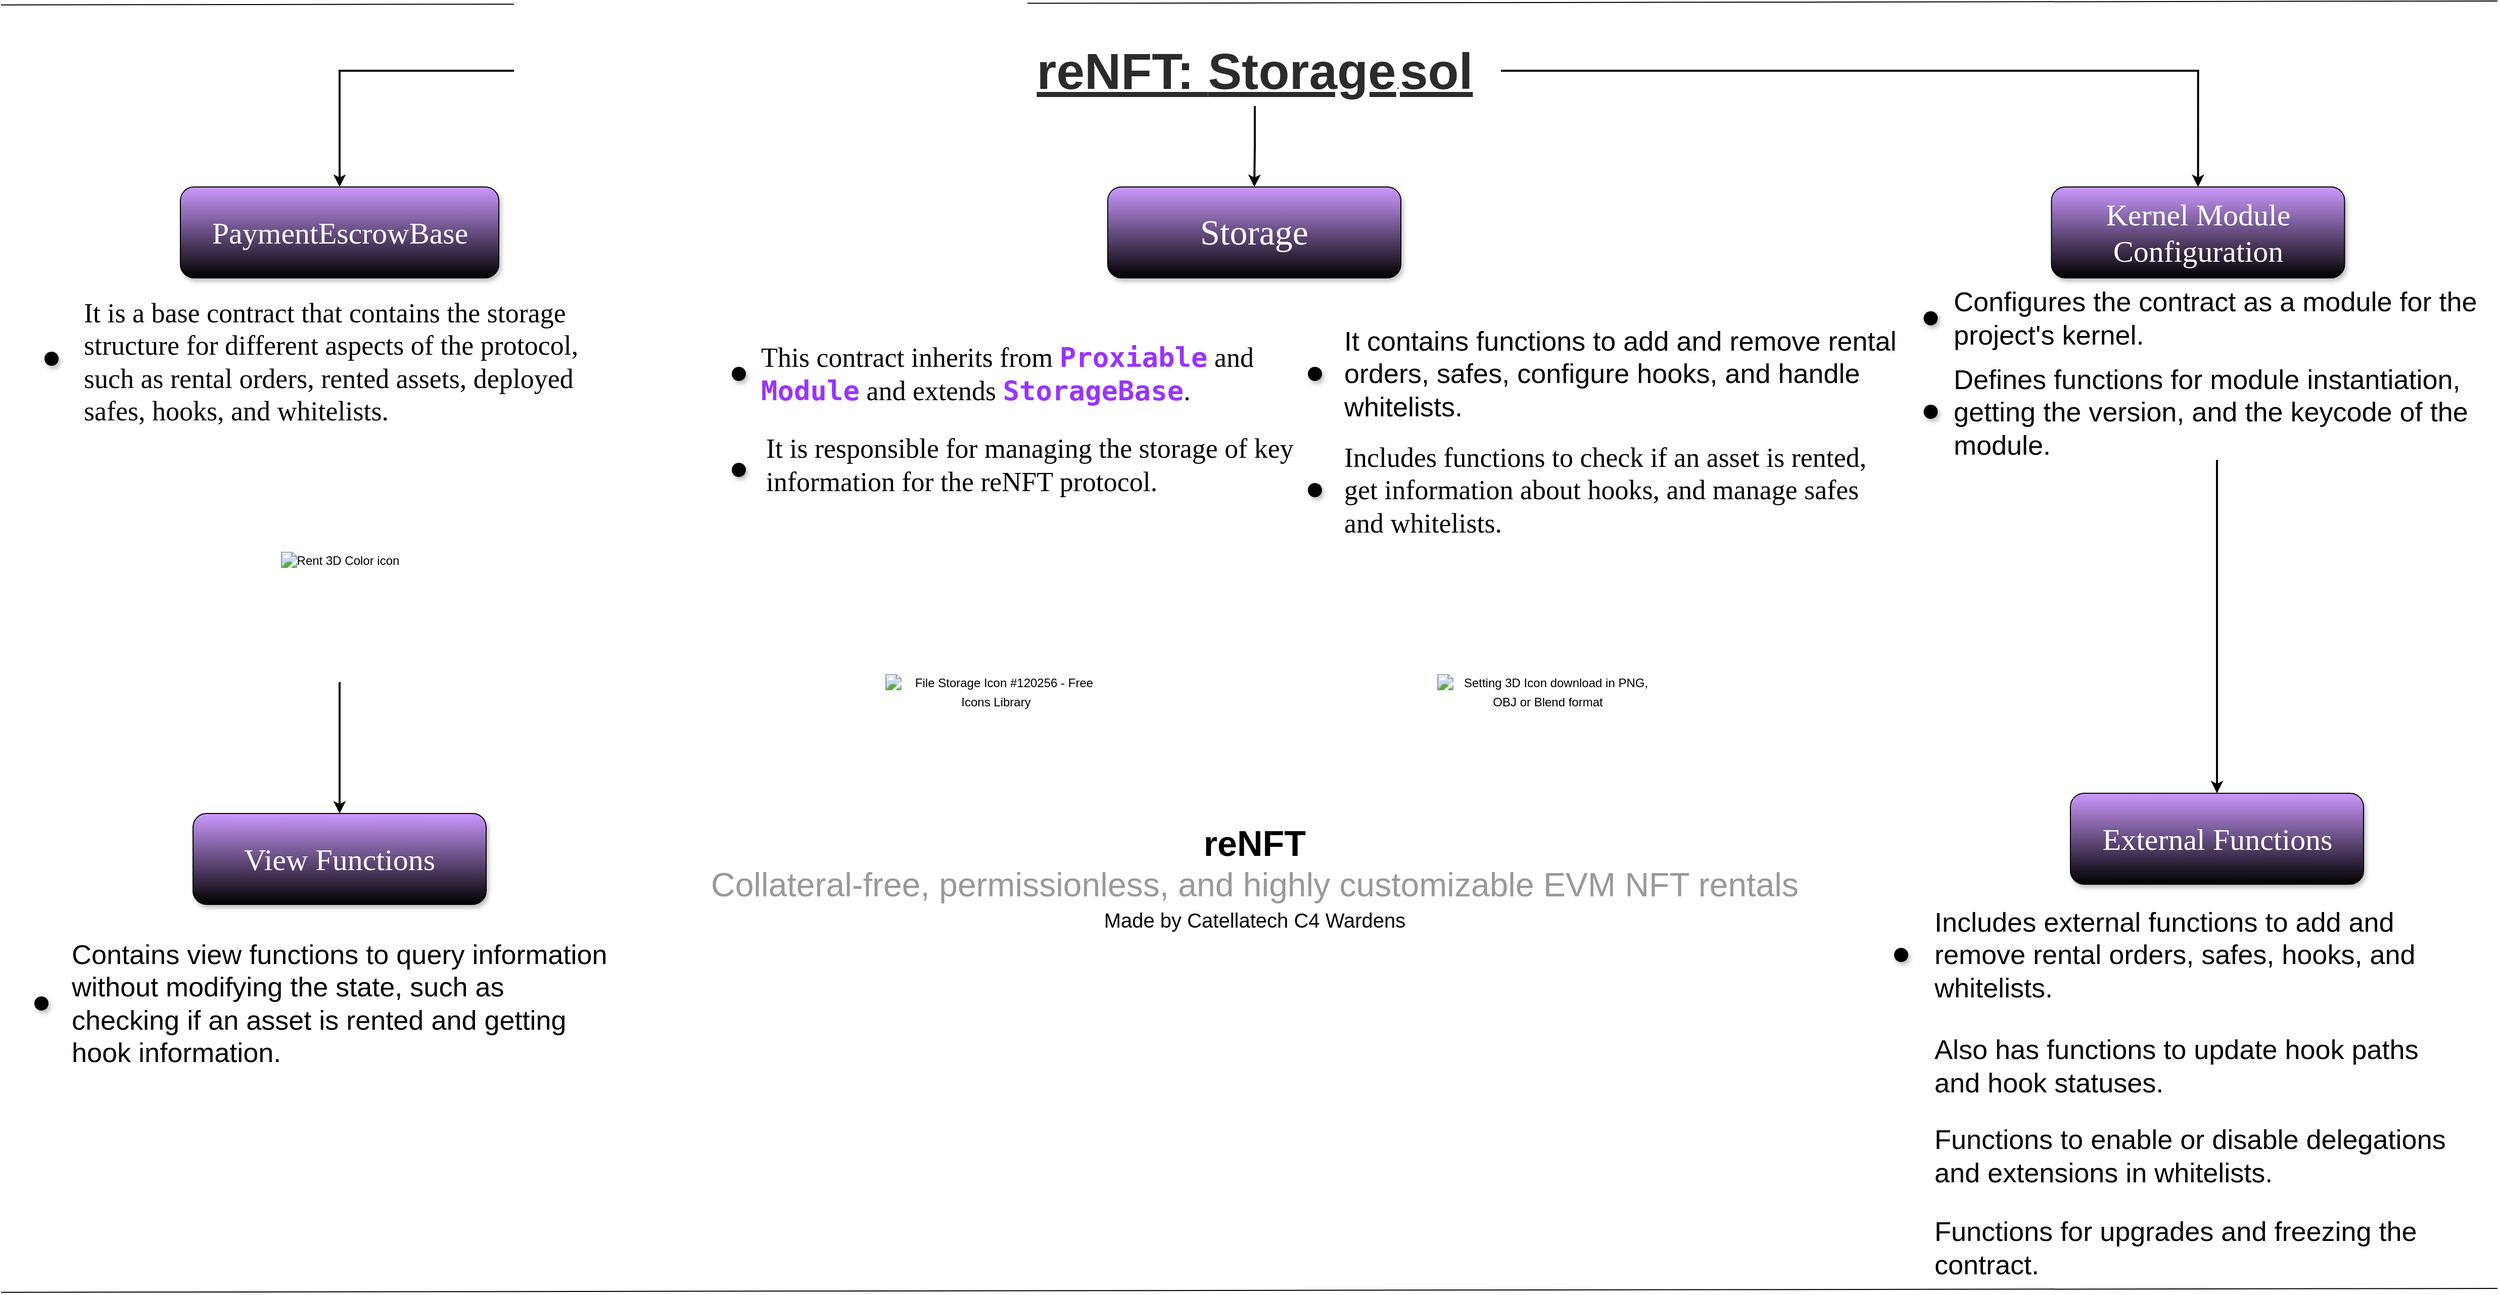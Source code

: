 <mxfile version="22.1.18" type="github">
  <diagram name="Página-1" id="T51k41MZGoIPOJ7VWiH2">
    <mxGraphModel dx="1323" dy="723" grid="1" gridSize="10" guides="1" tooltips="1" connect="1" arrows="1" fold="1" page="1" pageScale="1" pageWidth="827" pageHeight="1169" math="0" shadow="0">
      <root>
        <mxCell id="0" />
        <mxCell id="1" parent="0" />
        <mxCell id="kpTyDUhgBs5R1ed5H9SP-40" style="edgeStyle=orthogonalEdgeStyle;shape=connector;rounded=0;orthogonalLoop=1;jettySize=auto;html=1;exitX=0.5;exitY=1;exitDx=0;exitDy=0;entryX=0.5;entryY=0;entryDx=0;entryDy=0;labelBackgroundColor=default;strokeColor=default;strokeWidth=2;align=center;verticalAlign=middle;fontFamily=Tahoma;fontSize=11;fontColor=default;endArrow=classic;" edge="1" parent="1" source="WbwlSFrgMBep1RVpoRQw-51" target="WbwlSFrgMBep1RVpoRQw-59">
          <mxGeometry relative="1" as="geometry" />
        </mxCell>
        <mxCell id="kpTyDUhgBs5R1ed5H9SP-65" style="edgeStyle=orthogonalEdgeStyle;shape=connector;rounded=0;orthogonalLoop=1;jettySize=auto;html=1;exitX=0;exitY=0.5;exitDx=0;exitDy=0;entryX=0.5;entryY=0;entryDx=0;entryDy=0;labelBackgroundColor=default;strokeColor=default;strokeWidth=2;align=center;verticalAlign=middle;fontFamily=Tahoma;fontSize=11;fontColor=default;endArrow=classic;" edge="1" parent="1" source="WbwlSFrgMBep1RVpoRQw-51" target="WbwlSFrgMBep1RVpoRQw-58">
          <mxGeometry relative="1" as="geometry" />
        </mxCell>
        <mxCell id="kpTyDUhgBs5R1ed5H9SP-67" style="edgeStyle=orthogonalEdgeStyle;shape=connector;rounded=0;orthogonalLoop=1;jettySize=auto;html=1;exitX=1;exitY=0.5;exitDx=0;exitDy=0;entryX=0.5;entryY=0;entryDx=0;entryDy=0;labelBackgroundColor=default;strokeColor=default;strokeWidth=2;align=center;verticalAlign=middle;fontFamily=Tahoma;fontSize=11;fontColor=default;endArrow=classic;" edge="1" parent="1" source="WbwlSFrgMBep1RVpoRQw-51" target="WbwlSFrgMBep1RVpoRQw-60">
          <mxGeometry relative="1" as="geometry" />
        </mxCell>
        <mxCell id="WbwlSFrgMBep1RVpoRQw-51" value="&lt;font style=&quot;&quot;&gt;&lt;font size=&quot;1&quot; style=&quot;font-size: 13px;&quot;&gt;&lt;b style=&quot;&quot;&gt;&lt;u style=&quot;font-size: 50px;&quot;&gt;reNFT:&amp;nbsp;&lt;/u&gt;&lt;/b&gt;&lt;/font&gt;&lt;font style=&quot;font-size: 50px;&quot;&gt;&lt;b&gt;&lt;u&gt;Storage&lt;/u&gt;&lt;/b&gt;&lt;/font&gt;&lt;span style=&quot;font-size: 13px;&quot;&gt;.&lt;/span&gt;&lt;font style=&quot;font-size: 50px;&quot;&gt;&lt;b&gt;&lt;u&gt;sol&lt;/u&gt;&lt;/b&gt;&lt;/font&gt;&lt;br&gt;&lt;/font&gt;" style="text;html=1;strokeColor=none;fillColor=none;align=center;verticalAlign=middle;whiteSpace=wrap;rounded=0;fontColor=#2B2B2B;" parent="1" vertex="1">
          <mxGeometry x="997" y="90" width="487" height="70" as="geometry" />
        </mxCell>
        <mxCell id="WbwlSFrgMBep1RVpoRQw-54" value="" style="endArrow=none;html=1;rounded=0;" parent="1" edge="1">
          <mxGeometry relative="1" as="geometry">
            <mxPoint y="59.87" as="sourcePoint" />
            <mxPoint x="2470" y="56" as="targetPoint" />
          </mxGeometry>
        </mxCell>
        <mxCell id="WbwlSFrgMBep1RVpoRQw-55" value="" style="resizable=0;html=1;whiteSpace=wrap;align=right;verticalAlign=bottom;" parent="WbwlSFrgMBep1RVpoRQw-54" connectable="0" vertex="1">
          <mxGeometry x="1" relative="1" as="geometry" />
        </mxCell>
        <mxCell id="WbwlSFrgMBep1RVpoRQw-56" value="" style="endArrow=none;html=1;rounded=0;" parent="1" edge="1">
          <mxGeometry relative="1" as="geometry">
            <mxPoint y="1333.87" as="sourcePoint" />
            <mxPoint x="2470" y="1330" as="targetPoint" />
          </mxGeometry>
        </mxCell>
        <mxCell id="WbwlSFrgMBep1RVpoRQw-57" value="" style="resizable=0;html=1;whiteSpace=wrap;align=right;verticalAlign=bottom;" parent="WbwlSFrgMBep1RVpoRQw-56" connectable="0" vertex="1">
          <mxGeometry x="1" relative="1" as="geometry" />
        </mxCell>
        <mxCell id="WbwlSFrgMBep1RVpoRQw-58" value="&lt;div style=&quot;font-size: 30px;&quot;&gt;&lt;font style=&quot;font-size: 30px;&quot;&gt;PaymentEscro&lt;/font&gt;&lt;font style=&quot;font-size: 30px;&quot;&gt;wBase&lt;/font&gt;&lt;br&gt;&lt;/div&gt;" style="rounded=1;whiteSpace=wrap;html=1;fontFamily=Tahoma;fontSize=11;fillColor=#CC99FF;align=center;strokeWidth=1;strokeColor=default;gradientColor=#000000;glass=0;shadow=1;fontColor=#FFFFFF;" parent="1" vertex="1">
          <mxGeometry x="177.5" y="240" width="315" height="90" as="geometry" />
        </mxCell>
        <mxCell id="WbwlSFrgMBep1RVpoRQw-59" value="&lt;div style=&quot;&quot;&gt;&lt;font style=&quot;font-size: 35px;&quot;&gt;Storage&lt;/font&gt;&lt;br&gt;&lt;/div&gt;" style="rounded=1;whiteSpace=wrap;html=1;fontFamily=Tahoma;fontSize=11;fillColor=#CC99FF;align=center;strokeWidth=1;strokeColor=default;gradientColor=#000000;glass=0;shadow=1;fontColor=#FFFFFF;" parent="1" vertex="1">
          <mxGeometry x="1095" y="240" width="290" height="90" as="geometry" />
        </mxCell>
        <mxCell id="WbwlSFrgMBep1RVpoRQw-60" value="&lt;div style=&quot;font-size: 30px;&quot;&gt;Kernel Module Configuration&lt;br&gt;&lt;/div&gt;" style="rounded=1;whiteSpace=wrap;html=1;fontFamily=Tahoma;fontSize=11;fillColor=#CC99FF;align=center;strokeWidth=1;strokeColor=default;gradientColor=#000000;glass=0;shadow=1;fontColor=#FFFFFF;" parent="1" vertex="1">
          <mxGeometry x="2028.75" y="240" width="290" height="90" as="geometry" />
        </mxCell>
        <mxCell id="WbwlSFrgMBep1RVpoRQw-63" value="&lt;div style=&quot;&quot;&gt;&lt;font style=&quot;font-size: 30px;&quot;&gt;View Functions&lt;/font&gt;&lt;br&gt;&lt;/div&gt;" style="rounded=1;whiteSpace=wrap;html=1;fontFamily=Tahoma;fontSize=11;fillColor=#CC99FF;align=center;strokeWidth=1;strokeColor=default;gradientColor=#000000;glass=0;shadow=1;fontColor=#FFFFFF;" parent="1" vertex="1">
          <mxGeometry x="190" y="860" width="290" height="90" as="geometry" />
        </mxCell>
        <mxCell id="WbwlSFrgMBep1RVpoRQw-65" value="" style="shape=waypoint;sketch=0;fillStyle=solid;size=6;pointerEvents=1;points=[];fillColor=none;resizable=0;rotatable=0;perimeter=centerPerimeter;snapToPoint=1;rounded=1;shadow=1;glass=0;strokeColor=default;strokeWidth=5;align=center;verticalAlign=middle;fontFamily=Helvetica;fontSize=11;fontColor=default;html=1;" parent="1" vertex="1">
          <mxGeometry x="40" y="400" width="20" height="20" as="geometry" />
        </mxCell>
        <mxCell id="kpTyDUhgBs5R1ed5H9SP-51" style="edgeStyle=orthogonalEdgeStyle;shape=connector;rounded=0;orthogonalLoop=1;jettySize=auto;html=1;exitX=0.5;exitY=1;exitDx=0;exitDy=0;entryX=0.5;entryY=0;entryDx=0;entryDy=0;labelBackgroundColor=default;strokeColor=default;strokeWidth=2;align=center;verticalAlign=middle;fontFamily=Tahoma;fontSize=11;fontColor=default;endArrow=classic;" edge="1" parent="1" source="WbwlSFrgMBep1RVpoRQw-69" target="WbwlSFrgMBep1RVpoRQw-63">
          <mxGeometry relative="1" as="geometry" />
        </mxCell>
        <mxCell id="WbwlSFrgMBep1RVpoRQw-69" value="&lt;div style=&quot;&quot;&gt;&lt;div style=&quot;line-height: 19px;&quot;&gt;&lt;img alt=&quot;Rent 3D Color icon&quot; src=&quot;https://encrypted-tbn0.gstatic.com/images?q=tbn:ANd9GcQ1fNGAkGajAwjOKZ4xdke_tjEvNRBoJHIw5cpqq7Kbi-lnjmYdpM_x5VhwpRMz6cUCQ5I&amp;amp;usqp=CAU&quot;&gt;&lt;br&gt;&lt;/div&gt;&lt;/div&gt;" style="text;html=1;strokeColor=none;fillColor=none;align=center;verticalAlign=middle;whiteSpace=wrap;rounded=0;" parent="1" vertex="1">
          <mxGeometry x="224.5" y="490" width="221" height="240" as="geometry" />
        </mxCell>
        <mxCell id="WbwlSFrgMBep1RVpoRQw-70" value="&lt;div style=&quot;&quot;&gt;&lt;font style=&quot;font-size: 27px;&quot;&gt;It is a base contract that contains the storage structure for different aspects of the protocol, such as rental orders, rented assets, deployed safes, hooks, and whitelists.&lt;/font&gt;&lt;br&gt;&lt;/div&gt;" style="text;html=1;strokeColor=none;fillColor=none;align=left;verticalAlign=middle;whiteSpace=wrap;rounded=0;fontSize=11;fontFamily=Tahoma;fontColor=default;" parent="1" vertex="1">
          <mxGeometry x="80" y="335" width="510" height="155" as="geometry" />
        </mxCell>
        <mxCell id="WbwlSFrgMBep1RVpoRQw-71" value="" style="shape=waypoint;sketch=0;fillStyle=solid;size=6;pointerEvents=1;points=[];fillColor=none;resizable=0;rotatable=0;perimeter=centerPerimeter;snapToPoint=1;rounded=1;shadow=1;glass=0;strokeColor=default;strokeWidth=5;align=center;verticalAlign=middle;fontFamily=Helvetica;fontSize=11;fontColor=default;html=1;" parent="1" vertex="1">
          <mxGeometry x="720" y="415" width="20" height="20" as="geometry" />
        </mxCell>
        <mxCell id="WbwlSFrgMBep1RVpoRQw-72" value="" style="shape=waypoint;sketch=0;fillStyle=solid;size=6;pointerEvents=1;points=[];fillColor=none;resizable=0;rotatable=0;perimeter=centerPerimeter;snapToPoint=1;rounded=1;shadow=1;glass=0;strokeColor=default;strokeWidth=5;align=center;verticalAlign=middle;fontFamily=Helvetica;fontSize=11;fontColor=default;html=1;" parent="1" vertex="1">
          <mxGeometry x="1290" y="415" width="20" height="20" as="geometry" />
        </mxCell>
        <mxCell id="WbwlSFrgMBep1RVpoRQw-73" value="" style="shape=waypoint;sketch=0;fillStyle=solid;size=6;pointerEvents=1;points=[];fillColor=none;resizable=0;rotatable=0;perimeter=centerPerimeter;snapToPoint=1;rounded=1;shadow=1;glass=0;strokeColor=default;strokeWidth=5;align=center;verticalAlign=middle;fontFamily=Helvetica;fontSize=11;fontColor=default;html=1;" parent="1" vertex="1">
          <mxGeometry x="720" y="510" width="20" height="20" as="geometry" />
        </mxCell>
        <mxCell id="WbwlSFrgMBep1RVpoRQw-74" value="" style="shape=waypoint;sketch=0;fillStyle=solid;size=6;pointerEvents=1;points=[];fillColor=none;resizable=0;rotatable=0;perimeter=centerPerimeter;snapToPoint=1;rounded=1;shadow=1;glass=0;strokeColor=default;strokeWidth=5;align=center;verticalAlign=middle;fontFamily=Helvetica;fontSize=11;fontColor=default;html=1;" parent="1" vertex="1">
          <mxGeometry x="1290" y="530" width="20" height="20" as="geometry" />
        </mxCell>
        <mxCell id="WbwlSFrgMBep1RVpoRQw-75" value="&lt;font face=&quot;Tahoma&quot; style=&quot;font-size: 27px;&quot;&gt;This contract inherits from &lt;code style=&quot;border: 0px solid rgb(217, 217, 227); box-sizing: border-box; --tw-border-spacing-x: 0; --tw-border-spacing-y: 0; --tw-translate-x: 0; --tw-translate-y: 0; --tw-rotate: 0; --tw-skew-x: 0; --tw-skew-y: 0; --tw-scale-x: 1; --tw-scale-y: 1; --tw-pan-x: ; --tw-pan-y: ; --tw-pinch-zoom: ; --tw-scroll-snap-strictness: proximity; --tw-gradient-from-position: ; --tw-gradient-via-position: ; --tw-gradient-to-position: ; --tw-ordinal: ; --tw-slashed-zero: ; --tw-numeric-figure: ; --tw-numeric-spacing: ; --tw-numeric-fraction: ; --tw-ring-inset: ; --tw-ring-offset-width: 0px; --tw-ring-offset-color: #fff; --tw-ring-color: rgba(69,89,164,.5); --tw-ring-offset-shadow: 0 0 transparent; --tw-ring-shadow: 0 0 transparent; --tw-shadow: 0 0 transparent; --tw-shadow-colored: 0 0 transparent; --tw-blur: ; --tw-brightness: ; --tw-contrast: ; --tw-grayscale: ; --tw-hue-rotate: ; --tw-invert: ; --tw-saturate: ; --tw-sepia: ; --tw-drop-shadow: ; --tw-backdrop-blur: ; --tw-backdrop-brightness: ; --tw-backdrop-contrast: ; --tw-backdrop-grayscale: ; --tw-backdrop-hue-rotate: ; --tw-backdrop-invert: ; --tw-backdrop-opacity: ; --tw-backdrop-saturate: ; --tw-backdrop-sepia: ; font-weight: 600;&quot;&gt;&lt;font color=&quot;#9933ff&quot;&gt;Proxiable&lt;/font&gt;&lt;/code&gt; and &lt;code style=&quot;border: 0px solid rgb(217, 217, 227); box-sizing: border-box; --tw-border-spacing-x: 0; --tw-border-spacing-y: 0; --tw-translate-x: 0; --tw-translate-y: 0; --tw-rotate: 0; --tw-skew-x: 0; --tw-skew-y: 0; --tw-scale-x: 1; --tw-scale-y: 1; --tw-pan-x: ; --tw-pan-y: ; --tw-pinch-zoom: ; --tw-scroll-snap-strictness: proximity; --tw-gradient-from-position: ; --tw-gradient-via-position: ; --tw-gradient-to-position: ; --tw-ordinal: ; --tw-slashed-zero: ; --tw-numeric-figure: ; --tw-numeric-spacing: ; --tw-numeric-fraction: ; --tw-ring-inset: ; --tw-ring-offset-width: 0px; --tw-ring-offset-color: #fff; --tw-ring-color: rgba(69,89,164,.5); --tw-ring-offset-shadow: 0 0 transparent; --tw-ring-shadow: 0 0 transparent; --tw-shadow: 0 0 transparent; --tw-shadow-colored: 0 0 transparent; --tw-blur: ; --tw-brightness: ; --tw-contrast: ; --tw-grayscale: ; --tw-hue-rotate: ; --tw-invert: ; --tw-saturate: ; --tw-sepia: ; --tw-drop-shadow: ; --tw-backdrop-blur: ; --tw-backdrop-brightness: ; --tw-backdrop-contrast: ; --tw-backdrop-grayscale: ; --tw-backdrop-hue-rotate: ; --tw-backdrop-invert: ; --tw-backdrop-opacity: ; --tw-backdrop-saturate: ; --tw-backdrop-sepia: ; font-weight: 600;&quot;&gt;&lt;font color=&quot;#9933ff&quot;&gt;Module&lt;/font&gt;&lt;/code&gt; and extends &lt;code style=&quot;border: 0px solid rgb(217, 217, 227); box-sizing: border-box; --tw-border-spacing-x: 0; --tw-border-spacing-y: 0; --tw-translate-x: 0; --tw-translate-y: 0; --tw-rotate: 0; --tw-skew-x: 0; --tw-skew-y: 0; --tw-scale-x: 1; --tw-scale-y: 1; --tw-pan-x: ; --tw-pan-y: ; --tw-pinch-zoom: ; --tw-scroll-snap-strictness: proximity; --tw-gradient-from-position: ; --tw-gradient-via-position: ; --tw-gradient-to-position: ; --tw-ordinal: ; --tw-slashed-zero: ; --tw-numeric-figure: ; --tw-numeric-spacing: ; --tw-numeric-fraction: ; --tw-ring-inset: ; --tw-ring-offset-width: 0px; --tw-ring-offset-color: #fff; --tw-ring-color: rgba(69,89,164,.5); --tw-ring-offset-shadow: 0 0 transparent; --tw-ring-shadow: 0 0 transparent; --tw-shadow: 0 0 transparent; --tw-shadow-colored: 0 0 transparent; --tw-blur: ; --tw-brightness: ; --tw-contrast: ; --tw-grayscale: ; --tw-hue-rotate: ; --tw-invert: ; --tw-saturate: ; --tw-sepia: ; --tw-drop-shadow: ; --tw-backdrop-blur: ; --tw-backdrop-brightness: ; --tw-backdrop-contrast: ; --tw-backdrop-grayscale: ; --tw-backdrop-hue-rotate: ; --tw-backdrop-invert: ; --tw-backdrop-opacity: ; --tw-backdrop-saturate: ; --tw-backdrop-sepia: ; font-weight: 600;&quot;&gt;&lt;font color=&quot;#9933ff&quot;&gt;StorageBase&lt;/font&gt;&lt;/code&gt;.&lt;/font&gt;" style="text;html=1;strokeColor=none;fillColor=none;align=left;verticalAlign=middle;whiteSpace=wrap;rounded=0;fontSize=11;fontFamily=Helvetica;fontColor=default;" parent="1" vertex="1">
          <mxGeometry x="750" y="400" width="525" height="50" as="geometry" />
        </mxCell>
        <mxCell id="WbwlSFrgMBep1RVpoRQw-76" value="&lt;font style=&quot;font-size: 27px;&quot;&gt;It contains functions to add and remove rental orders, safes, configure hooks, and handle whitelists.&lt;/font&gt;" style="text;html=1;strokeColor=none;fillColor=none;align=left;verticalAlign=middle;whiteSpace=wrap;rounded=0;fontSize=11;fontFamily=Helvetica;fontColor=default;" parent="1" vertex="1">
          <mxGeometry x="1327" y="380" width="563" height="90" as="geometry" />
        </mxCell>
        <mxCell id="WbwlSFrgMBep1RVpoRQw-77" value="&lt;font face=&quot;Tahoma&quot; style=&quot;font-size: 27px;&quot;&gt;Includes functions to check if an asset is rented, get information about hooks, and manage safes and whitelists.&lt;/font&gt;" style="text;html=1;strokeColor=none;fillColor=none;align=left;verticalAlign=middle;whiteSpace=wrap;rounded=0;fontSize=11;fontFamily=Helvetica;fontColor=default;" parent="1" vertex="1">
          <mxGeometry x="1327" y="490" width="525" height="100" as="geometry" />
        </mxCell>
        <mxCell id="WbwlSFrgMBep1RVpoRQw-79" value="&lt;div style=&quot;&quot;&gt;&lt;div style=&quot;line-height: 19px;&quot;&gt;&lt;img alt=&quot;File Storage Icon #120256 - Free Icons Library&quot; src=&quot;https://encrypted-tbn0.gstatic.com/images?q=tbn:ANd9GcSR3X5YNYLZ-wasnrdDxsbK3zhFX7bfVjLRlw&amp;amp;usqp=CAU&quot;&gt;&lt;br&gt;&lt;/div&gt;&lt;/div&gt;" style="text;html=1;strokeColor=none;fillColor=none;align=center;verticalAlign=middle;whiteSpace=wrap;rounded=0;" parent="1" vertex="1">
          <mxGeometry x="874" y="620" width="221" height="240" as="geometry" />
        </mxCell>
        <mxCell id="WbwlSFrgMBep1RVpoRQw-80" value="&lt;font style=&quot;font-size: 27px;&quot; face=&quot;Tahoma&quot;&gt;It is responsible for managing the storage of key information for the reNFT protocol.&lt;/font&gt;" style="text;html=1;strokeColor=none;fillColor=none;align=left;verticalAlign=middle;whiteSpace=wrap;rounded=0;fontSize=11;fontFamily=Helvetica;fontColor=default;" parent="1" vertex="1">
          <mxGeometry x="755" y="490" width="525" height="50" as="geometry" />
        </mxCell>
        <mxCell id="WbwlSFrgMBep1RVpoRQw-107" value="&lt;font style=&quot;font-size: 35px;&quot;&gt;&lt;br&gt;&lt;/font&gt;&lt;h1 style=&quot;background-image: none; background-position: initial; background-size: initial; background-repeat: initial; background-attachment: initial; background-origin: initial; background-clip: initial; border: none; box-sizing: border-box; font-style: normal; margin: 0.25em 0px 0.25rem; padding: 0px; vertical-align: baseline; font-family: &amp;quot;Satoshi Variable&amp;quot;, sans-serif; font-weight: 700; line-height: 100%; font-variant-ligatures: normal; font-variant-caps: normal; letter-spacing: normal; orphans: 2; text-indent: 0px; text-transform: none; widows: 2; word-spacing: 0px; -webkit-text-stroke-width: 0px; text-decoration-thickness: initial; text-decoration-style: initial; text-decoration-color: initial; font-size: 35px;&quot; class=&quot;type__headline__xs&quot;&gt;reNFT&lt;/h1&gt;&lt;div style=&quot;font-size: 33px;&quot;&gt;&lt;font color=&quot;#999999&quot; style=&quot;font-size: 33px;&quot;&gt;Collateral-free, permissionless, and highly customizable EVM NFT rentals&lt;br&gt;&lt;/font&gt;&lt;/div&gt;&lt;font style=&quot;font-size: 33px;&quot;&gt;&lt;br&gt;&lt;/font&gt;" style="text;html=1;strokeColor=none;fillColor=none;align=center;verticalAlign=middle;whiteSpace=wrap;rounded=0;fontSize=11;fontFamily=Helvetica;fontColor=default;" parent="1" vertex="1">
          <mxGeometry x="682.5" y="860" width="1115" height="90" as="geometry" />
        </mxCell>
        <mxCell id="WbwlSFrgMBep1RVpoRQw-108" value="&lt;font style=&quot;font-size: 20px;&quot;&gt;Made by Catellatech C4 Wardens&lt;/font&gt;" style="text;html=1;strokeColor=none;fillColor=none;align=center;verticalAlign=middle;whiteSpace=wrap;rounded=0;" parent="1" vertex="1">
          <mxGeometry x="1082.75" y="940" width="314.5" height="50" as="geometry" />
        </mxCell>
        <mxCell id="kpTyDUhgBs5R1ed5H9SP-27" value="" style="shape=waypoint;sketch=0;fillStyle=solid;size=6;pointerEvents=1;points=[];fillColor=none;resizable=0;rotatable=0;perimeter=centerPerimeter;snapToPoint=1;rounded=1;shadow=1;glass=0;strokeColor=default;strokeWidth=5;align=center;verticalAlign=middle;fontFamily=Helvetica;fontSize=11;fontColor=default;html=1;" vertex="1" parent="1">
          <mxGeometry x="1899.25" y="360" width="20" height="20" as="geometry" />
        </mxCell>
        <mxCell id="kpTyDUhgBs5R1ed5H9SP-31" value="" style="shape=waypoint;sketch=0;fillStyle=solid;size=6;pointerEvents=1;points=[];fillColor=none;resizable=0;rotatable=0;perimeter=centerPerimeter;snapToPoint=1;rounded=1;shadow=1;glass=0;strokeColor=default;strokeWidth=5;align=center;verticalAlign=middle;fontFamily=Helvetica;fontSize=11;fontColor=default;html=1;" vertex="1" parent="1">
          <mxGeometry x="30" y="1038" width="20" height="20" as="geometry" />
        </mxCell>
        <mxCell id="kpTyDUhgBs5R1ed5H9SP-32" value="&lt;font style=&quot;font-size: 27px;&quot;&gt;Contains view functions to query information without modifying the state, such as checking if an asset is rented and getting hook information.&lt;/font&gt;" style="text;html=1;strokeColor=none;fillColor=none;align=left;verticalAlign=middle;whiteSpace=wrap;rounded=0;fontSize=11;fontFamily=Helvetica;fontColor=default;" vertex="1" parent="1">
          <mxGeometry x="67.5" y="976" width="535" height="144" as="geometry" />
        </mxCell>
        <mxCell id="kpTyDUhgBs5R1ed5H9SP-48" value="&lt;font style=&quot;font-size: 27px;&quot;&gt;Configures the contract as a module for the project&#39;s kernel.&lt;/font&gt;" style="text;html=1;strokeColor=none;fillColor=none;align=left;verticalAlign=middle;whiteSpace=wrap;rounded=0;fontSize=11;fontFamily=Helvetica;fontColor=default;" vertex="1" parent="1">
          <mxGeometry x="1930" y="335" width="525" height="70" as="geometry" />
        </mxCell>
        <mxCell id="kpTyDUhgBs5R1ed5H9SP-63" style="edgeStyle=orthogonalEdgeStyle;shape=connector;rounded=0;orthogonalLoop=1;jettySize=auto;html=1;exitX=0.5;exitY=1;exitDx=0;exitDy=0;entryX=0.5;entryY=0;entryDx=0;entryDy=0;labelBackgroundColor=default;strokeColor=default;strokeWidth=2;align=center;verticalAlign=middle;fontFamily=Tahoma;fontSize=11;fontColor=default;endArrow=classic;" edge="1" parent="1" source="kpTyDUhgBs5R1ed5H9SP-49" target="kpTyDUhgBs5R1ed5H9SP-53">
          <mxGeometry relative="1" as="geometry" />
        </mxCell>
        <mxCell id="kpTyDUhgBs5R1ed5H9SP-49" value="&lt;font style=&quot;font-size: 27px;&quot;&gt;Defines functions for module instantiation, getting the version, and the keycode of the module.&lt;/font&gt;" style="text;html=1;strokeColor=none;fillColor=none;align=left;verticalAlign=middle;whiteSpace=wrap;rounded=0;fontSize=11;fontFamily=Helvetica;fontColor=default;" vertex="1" parent="1">
          <mxGeometry x="1930" y="415" width="525" height="95" as="geometry" />
        </mxCell>
        <mxCell id="kpTyDUhgBs5R1ed5H9SP-50" value="" style="shape=waypoint;sketch=0;fillStyle=solid;size=6;pointerEvents=1;points=[];fillColor=none;resizable=0;rotatable=0;perimeter=centerPerimeter;snapToPoint=1;rounded=1;shadow=1;glass=0;strokeColor=default;strokeWidth=5;align=center;verticalAlign=middle;fontFamily=Helvetica;fontSize=11;fontColor=default;html=1;" vertex="1" parent="1">
          <mxGeometry x="1899.25" y="452.5" width="20" height="20" as="geometry" />
        </mxCell>
        <mxCell id="kpTyDUhgBs5R1ed5H9SP-52" value="&lt;div style=&quot;&quot;&gt;&lt;div style=&quot;line-height: 19px;&quot;&gt;&lt;img alt=&quot;Setting 3D Icon download in PNG, OBJ or Blend format&quot; src=&quot;https://encrypted-tbn0.gstatic.com/images?q=tbn:ANd9GcQE997NUwOf-C70SX25qtHphldOVAY4yZMnBGVjAMKgUuwcHrFWbdhUHPnn2yYv4SEavWA&amp;amp;usqp=CAU&quot;&gt;&lt;br&gt;&lt;/div&gt;&lt;/div&gt;" style="text;html=1;strokeColor=none;fillColor=none;align=center;verticalAlign=middle;whiteSpace=wrap;rounded=0;" vertex="1" parent="1">
          <mxGeometry x="1420" y="620" width="221" height="240" as="geometry" />
        </mxCell>
        <mxCell id="kpTyDUhgBs5R1ed5H9SP-53" value="&lt;div style=&quot;&quot;&gt;&lt;font style=&quot;font-size: 30px;&quot;&gt;External Functions&lt;/font&gt;&lt;br&gt;&lt;/div&gt;" style="rounded=1;whiteSpace=wrap;html=1;fontFamily=Tahoma;fontSize=11;fillColor=#CC99FF;align=center;strokeWidth=1;strokeColor=default;gradientColor=#000000;glass=0;shadow=1;fontColor=#FFFFFF;" vertex="1" parent="1">
          <mxGeometry x="2047.5" y="840" width="290" height="90" as="geometry" />
        </mxCell>
        <mxCell id="kpTyDUhgBs5R1ed5H9SP-54" value="&lt;font style=&quot;font-size: 27px;&quot;&gt;Includes external functions to add and remove rental orders, safes, hooks, and whitelists.&lt;/font&gt;" style="text;html=1;strokeColor=none;fillColor=none;align=left;verticalAlign=middle;whiteSpace=wrap;rounded=0;fontSize=11;fontFamily=Helvetica;fontColor=default;" vertex="1" parent="1">
          <mxGeometry x="1911.25" y="950" width="525" height="100" as="geometry" />
        </mxCell>
        <mxCell id="kpTyDUhgBs5R1ed5H9SP-55" value="" style="shape=waypoint;sketch=0;fillStyle=solid;size=6;pointerEvents=1;points=[];fillColor=none;resizable=0;rotatable=0;perimeter=centerPerimeter;snapToPoint=1;rounded=1;shadow=1;glass=0;strokeColor=default;strokeWidth=5;align=center;verticalAlign=middle;fontFamily=Helvetica;fontSize=11;fontColor=default;html=1;" vertex="1" parent="1">
          <mxGeometry x="1870" y="990" width="20" height="20" as="geometry" />
        </mxCell>
        <mxCell id="kpTyDUhgBs5R1ed5H9SP-56" value="&lt;font style=&quot;font-size: 27px;&quot;&gt;Also has functions to update hook paths and hook statuses.&lt;/font&gt;" style="text;html=1;strokeColor=none;fillColor=none;align=left;verticalAlign=middle;whiteSpace=wrap;rounded=0;fontSize=11;fontFamily=Helvetica;fontColor=default;" vertex="1" parent="1">
          <mxGeometry x="1911.25" y="1080" width="525" height="60" as="geometry" />
        </mxCell>
        <mxCell id="kpTyDUhgBs5R1ed5H9SP-57" value="" style="shape=waypoint;sketch=0;fillStyle=solid;size=6;pointerEvents=1;points=[];fillColor=none;resizable=0;rotatable=0;perimeter=centerPerimeter;snapToPoint=1;rounded=1;shadow=1;glass=0;strokeColor=default;strokeWidth=5;align=center;verticalAlign=middle;fontFamily=Helvetica;fontSize=11;fontColor=default;html=1;" vertex="1" parent="1">
          <mxGeometry x="1870" y="1100" width="20" height="20" as="geometry" />
        </mxCell>
        <mxCell id="kpTyDUhgBs5R1ed5H9SP-58" value="&lt;font style=&quot;font-size: 27px;&quot;&gt;Functions to enable or disable delegations and extensions in whitelists.&lt;/font&gt;" style="text;html=1;strokeColor=none;fillColor=none;align=left;verticalAlign=middle;whiteSpace=wrap;rounded=0;fontSize=11;fontFamily=Helvetica;fontColor=default;" vertex="1" parent="1">
          <mxGeometry x="1911.25" y="1169" width="525" height="60" as="geometry" />
        </mxCell>
        <mxCell id="kpTyDUhgBs5R1ed5H9SP-59" value="" style="shape=waypoint;sketch=0;fillStyle=solid;size=6;pointerEvents=1;points=[];fillColor=none;resizable=0;rotatable=0;perimeter=centerPerimeter;snapToPoint=1;rounded=1;shadow=1;glass=0;strokeColor=default;strokeWidth=5;align=center;verticalAlign=middle;fontFamily=Helvetica;fontSize=11;fontColor=default;html=1;" vertex="1" parent="1">
          <mxGeometry x="1870" y="1189" width="20" height="20" as="geometry" />
        </mxCell>
        <mxCell id="kpTyDUhgBs5R1ed5H9SP-60" value="&lt;font style=&quot;font-size: 27px;&quot;&gt;Functions for upgrades and freezing the contract.&lt;/font&gt;" style="text;html=1;strokeColor=none;fillColor=none;align=left;verticalAlign=middle;whiteSpace=wrap;rounded=0;fontSize=11;fontFamily=Helvetica;fontColor=default;" vertex="1" parent="1">
          <mxGeometry x="1911.25" y="1260" width="525" height="60" as="geometry" />
        </mxCell>
        <mxCell id="kpTyDUhgBs5R1ed5H9SP-61" value="" style="shape=waypoint;sketch=0;fillStyle=solid;size=6;pointerEvents=1;points=[];fillColor=none;resizable=0;rotatable=0;perimeter=centerPerimeter;snapToPoint=1;rounded=1;shadow=1;glass=0;strokeColor=default;strokeWidth=5;align=center;verticalAlign=middle;fontFamily=Helvetica;fontSize=11;fontColor=default;html=1;" vertex="1" parent="1">
          <mxGeometry x="1870" y="1280" width="20" height="20" as="geometry" />
        </mxCell>
      </root>
    </mxGraphModel>
  </diagram>
</mxfile>
